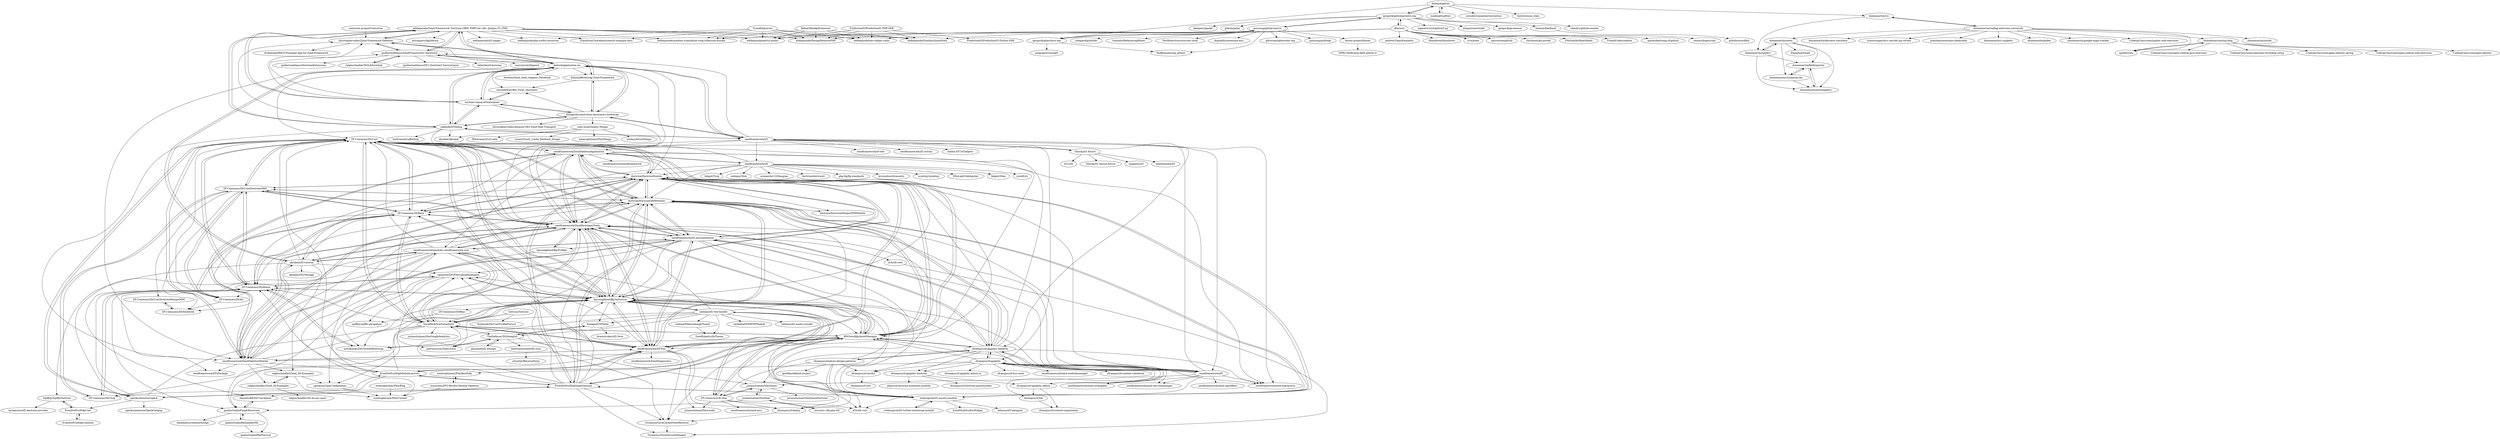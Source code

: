 digraph G {
"littleark/githut" -> "igrigorik/githubarchive.org"
"littleark/githut" -> "madnight/githut"
"littleark/githut" -> "outsideris/popularconvention" ["e"=1]
"littleark/githut" -> "igrigorik/gharchive.org"
"littleark/githut" -> "hstove/issue_stats"
"littleark/githut" -> "donnemartin/viz"
"madnight/githut" -> "littleark/githut"
"gousiosg/github-mirror" -> "ghtorrent/ghtorrent.org"
"gousiosg/github-mirror" -> "gousiosg/pullreqs"
"gousiosg/github-mirror" -> "fhoffa/analyzing_github"
"gousiosg/github-mirror" -> "igrigorik/gharchive.org"
"gousiosg/github-mirror" -> "fasten-project/fasten"
"gousiosg/github-mirror" -> "ishepard/pydriller" ["e"=1]
"gousiosg/github-mirror" -> "tsantalis/RefactoringMiner" ["e"=1]
"gousiosg/github-mirror" -> "igrigorik/githubarchive.org"
"gousiosg/github-mirror" -> "TestRoots/travistorrent-tools" ["e"=1]
"gousiosg/github-mirror" -> "dspinellis/awesome-msr" ["e"=1]
"TLmaK0/gravizo" -> "eddiejaoude/perf-ci-public"
"TLmaK0/gravizo" -> "eddiejaoude/DesignPatternsPHP"
"TLmaK0/gravizo" -> "eddiejaoude/dev-helper-cmds"
"TLmaK0/gravizo" -> "eddiejaoude/SymfonyQuickStart"
"TLmaK0/gravizo" -> "eddiejaoude/symfony-translation-twig-collection-bundle"
"TLmaK0/gravizo" -> "TransformCore/elasticsearch-example-docs"
"TLmaK0/gravizo" -> "eddiejaoude/php-useful-resources" ["e"=1]
"donnemartin/coding-interview-university" -> "donnemartin/stocks"
"donnemartin/coding-interview-university" -> "zgulde/cods"
"donnemartin/coding-interview-university" -> "donnemartin/notes"
"donnemartin/coding-interview-university" -> "donnemartin/elevator-simulator"
"donnemartin/coding-interview-university" -> "ryanorsinger/mvc-servlet-jsp-review"
"donnemartin/coding-interview-university" -> "jwasham/awesome-cheatsheet" ["e"=1]
"donnemartin/coding-interview-university" -> "donnemartin/r-snippets"
"donnemartin/coding-interview-university" -> "donnemartin/poker"
"donnemartin/coding-interview-university" -> "donnemartin/viz"
"donnemartin/coding-interview-university" -> "donnemartin/google-maps-tracker"
"donnemartin/coding-interview-university" -> "CodeupClassroom/jupiter-web-exercises"
"donnemartin/coding-interview-university" -> "fmendozaro/spring-blog"
"zendframework/zf2" -> "zendframework/ZendSkeletonApplication"
"zendframework/zf2" -> "doctrine/doctrine2" ["e"=1]
"zendframework/zf2" -> "ZF-Commons/ZfcUser"
"zendframework/zf2" -> "php-fig/fig-standards" ["e"=1]
"zendframework/zf2" -> "kriswallsmith/assetic" ["e"=1]
"zendframework/zf2" -> "doctrine/DoctrineORMModule"
"zendframework/zf2" -> "zendframework/ZendDeveloperTools"
"zendframework/zf2" -> "symfony/symfony" ["e"=1]
"zendframework/zf2" -> "EllisLab/CodeIgniter" ["e"=1]
"zendframework/zf2" -> "fabpot/Silex" ["e"=1]
"zendframework/zf2" -> "yiisoft/yii" ["e"=1]
"zendframework/zf2" -> "fabpot/Twig" ["e"=1]
"zendframework/zf2" -> "codeguy/Slim" ["e"=1]
"zendframework/zf2" -> "avalanche123/Imagine" ["e"=1]
"zendframework/zf2" -> "doctrine/DoctrineModule"
"igrigorik/githubarchive.org" -> "gousiosg/github-mirror"
"igrigorik/githubarchive.org" -> "dfm/osrc"
"igrigorik/githubarchive.org" -> "littleark/githut"
"igrigorik/githubarchive.org" -> "sigmavirus24/github3.py" ["e"=1]
"igrigorik/githubarchive.org" -> "pengwynn/octokit" ["e"=1]
"igrigorik/githubarchive.org" -> "igrigorik/ga-beacon" ["e"=1]
"igrigorik/githubarchive.org" -> "holman/feedback"
"igrigorik/githubarchive.org" -> "vdaubry/github-awards" ["e"=1]
"igrigorik/githubarchive.org" -> "bkeepers/gaskit" ["e"=1]
"igrigorik/githubarchive.org" -> "github/janky" ["e"=1]
"speckcommerce/speck" -> "EvanDotPro/EdpSuperluminal"
"speckcommerce/speck" -> "speckcommerce/SpeckCatalog"
"speckcommerce/speck" -> "ZF-Commons/ZfcUser"
"speckcommerce/speck" -> "ZF-Commons/ZfcAdmin"
"speckcommerce/speck" -> "bjyoungblood/BjyAuthorize"
"speckcommerce/speck" -> "EvanDotPro/EdpUser"
"speckcommerce/speck" -> "EvanDotPro/EdpModuleLayouts"
"holman/feedback" -> "github/swordfish" ["e"=1]
"GotCms/GotCms" -> "SocalNick/ScnSocialAuth"
"GotCms/GotCms" -> "patrioticcow/Zend-Form"
"GotCms/GotCms" -> "Eye4web/ZfcUserProfilePicture"
"RWOverdijk/AssetManager" -> "widmogrod/zf2-assetic-module"
"RWOverdijk/AssetManager" -> "bjyoungblood/BjyAuthorize"
"RWOverdijk/AssetManager" -> "zendframework/ZendDeveloperTools"
"RWOverdijk/AssetManager" -> "zfcampus/zf-apigility-skeleton"
"RWOverdijk/AssetManager" -> "zf-fr/zfr-cors"
"RWOverdijk/AssetManager" -> "ZF-Commons/ZfcUser"
"RWOverdijk/AssetManager" -> "Ocramius/OcraCachedViewResolver"
"RWOverdijk/AssetManager" -> "doctrine/DoctrineORMModule"
"RWOverdijk/AssetManager" -> "mwillbanks/ZfcTwitterBootstrap"
"RWOverdijk/AssetManager" -> "SocalNick/ScnSocialAuth"
"RWOverdijk/AssetManager" -> "cgmartin/ZF2FileUploadExamples"
"RWOverdijk/AssetManager" -> "zendframework/ZFTool"
"RWOverdijk/AssetManager" -> "EvanDotPro/EdpModuleLayouts"
"RWOverdijk/AssetManager" -> "EvanDotPro/EdpSuperluminal"
"RWOverdijk/AssetManager" -> "doctrine/DoctrineModule"
"zfcampus/zendcon-design-patterns" -> "zfcampus/zf-apigility-skeleton"
"zfcampus/zendcon-design-patterns" -> "zf-fr/zfr-cors"
"zfcampus/zendcon-design-patterns" -> "zfcampus/zf-deploy"
"zfcampus/zendcon-design-patterns" -> "bjyoungblood/BjyAuthorize"
"zfcampus/zendcon-design-patterns" -> "ZF-Commons/zfc-rbac"
"zfcampus/zendcon-design-patterns" -> "greeflas/default-project" ["e"=1]
"zfcampus/zendcon-design-patterns" -> "zfcampus/zf-oauth2"
"centurion-project/Centurion" -> "christophervalles/Zend-Framework-Skeleton"
"igrigorik/gharchive.org" -> "gousiosg/github-mirror"
"igrigorik/gharchive.org" -> "fhoffa/analyzing_github"
"igrigorik/gharchive.org" -> "pingcap/ossinsight" ["e"=1]
"zendframework/ZendSkeletonApplication" -> "zendframework/zf2"
"zendframework/ZendSkeletonApplication" -> "zendframework/ZendSkeletonModule"
"zendframework/ZendSkeletonApplication" -> "zendframework/ZendDeveloperTools"
"zendframework/ZendSkeletonApplication" -> "ZF-Commons/ZfcUser"
"zendframework/ZendSkeletonApplication" -> "doctrine/DoctrineORMModule"
"zendframework/ZendSkeletonApplication" -> "doctrine/DoctrineModule"
"zendframework/ZendSkeletonApplication" -> "zendframework/ZFTool"
"zendframework/ZendSkeletonApplication" -> "bjyoungblood/BjyAuthorize"
"zendframework/ZendSkeletonApplication" -> "zendframework/modules.zendframework.com"
"zendframework/ZendSkeletonApplication" -> "akrabat/zf2-tutorial"
"zendframework/ZendSkeletonApplication" -> "zendframework/zf2-documentation"
"zendframework/ZendSkeletonApplication" -> "ZF-Commons/ZfcBase"
"zendframework/ZendSkeletonApplication" -> "zendframework/zend-expressive" ["e"=1]
"zendframework/ZendSkeletonApplication" -> "RWOverdijk/AssetManager"
"zendframework/ZendSkeletonApplication" -> "zendframework/zendframework" ["e"=1]
"bjyoungblood/BjyAuthorize" -> "ZF-Commons/ZfcUser"
"bjyoungblood/BjyAuthorize" -> "ZF-Commons/ZfcAdmin"
"bjyoungblood/BjyAuthorize" -> "zendframework/ZendDeveloperTools"
"bjyoungblood/BjyAuthorize" -> "ZF-Commons/ZfcBase"
"bjyoungblood/BjyAuthorize" -> "SocalNick/ScnSocialAuth"
"bjyoungblood/BjyAuthorize" -> "doctrine/DoctrineORMModule"
"bjyoungblood/BjyAuthorize" -> "RWOverdijk/AssetManager"
"bjyoungblood/BjyAuthorize" -> "ZF-Commons/ZfcUserDoctrineORM"
"bjyoungblood/BjyAuthorize" -> "cgmartin/ZF2FileUploadExamples"
"bjyoungblood/BjyAuthorize" -> "doctrine/DoctrineModule"
"bjyoungblood/BjyAuthorize" -> "neilime/zf2-twb-bundle"
"bjyoungblood/BjyAuthorize" -> "zendframework/ZFTool"
"bjyoungblood/BjyAuthorize" -> "ZF-Commons/ZfcRbac"
"bjyoungblood/BjyAuthorize" -> "dudapiotr/ZfTable"
"bjyoungblood/BjyAuthorize" -> "ZF-Commons/zfc-rbac"
"goalio/GoalioRememberMe" -> "goalio/GoalioForgotPassword"
"goalio/GoalioRememberMe" -> "goalio/GoalioMailService"
"zendframework/ZFTool" -> "zendframework/ZendDeveloperTools"
"zendframework/ZFTool" -> "zendframework/zf2-documentation"
"zendframework/ZFTool" -> "bjyoungblood/BjyAuthorize"
"zendframework/ZFTool" -> "doctrine/DoctrineModule"
"zendframework/ZFTool" -> "RWOverdijk/AssetManager"
"zendframework/ZFTool" -> "doctrine/DoctrineORMModule"
"zendframework/ZFTool" -> "ZF-Commons/ZfcTwig"
"zendframework/ZFTool" -> "zendframework/ZendDiagnostics" ["e"=1]
"zendframework/ZFTool" -> "juriansluiman/SlmLocale"
"zendframework/ZFTool" -> "ZF-Commons/ZfcUser"
"zendframework/ZFTool" -> "EvanDotPro/EdpModuleLayouts"
"zendframework/ZFTool" -> "zendframework/ZendSkeletonModule"
"zendframework/ZFTool" -> "Ocramius/OcraCachedViewResolver"
"zendframework/ZFTool" -> "SocalNick/ScnSocialAuth"
"zendframework/ZFTool" -> "zfcampus/zf-deploy"
"zendframework/ZendSkeletonModule" -> "zendframework/ZendDeveloperTools"
"zendframework/ZendSkeletonModule" -> "zendframework/ZendSkeletonApplication"
"zendframework/ZendSkeletonModule" -> "akrabat/zf2-tutorial"
"zendframework/ZendSkeletonModule" -> "zendframework/ZF2Package"
"zendframework/ZendSkeletonModule" -> "doctrine/DoctrineModule"
"zendframework/ZendSkeletonModule" -> "zendframework/modules.zendframework.com"
"zendframework/ZendSkeletonModule" -> "ZF-Commons/ZfcUser"
"zendframework/ZendSkeletonModule" -> "bjyoungblood/BjyAuthorize"
"zendframework/ZendSkeletonModule" -> "ralphschindler/Zend_DI-Examples"
"zendframework/ZendSkeletonModule" -> "zendframework/ZFTool"
"zendframework/ZendSkeletonModule" -> "EvanDotPro/EdpModuleLayouts"
"zendframework/ZendSkeletonModule" -> "zendframework/zf2-documentation"
"zendframework/ZendSkeletonModule" -> "ralphschindler/Zend_Db-Examples"
"zendframework/ZendSkeletonModule" -> "RWOverdijk/AssetManager"
"zendframework/ZendSkeletonModule" -> "doctrine/DoctrineORMModule"
"zendframework/zf3" -> "zfcampus/zf-apigility"
"zendframework/zf3" -> "zendframework/zend-stratigility" ["e"=1]
"zendframework/zf3" -> "zendframework/zend-servicemanager" ["e"=1]
"zendframework/zf3" -> "RWOverdijk/AssetManager"
"zendframework/zf3" -> "juriansluiman/SlmQueue"
"zendframework/zf3" -> "zendframework/zend-expressive" ["e"=1]
"zendframework/zf3" -> "doctrine/DoctrineModule"
"zendframework/zf3" -> "zendframework/zf2-documentation"
"zendframework/zf3" -> "bjyoungblood/BjyAuthorize"
"zendframework/zf3" -> "zfcampus/zf-apigility-skeleton"
"zendframework/zf3" -> "zf-fr/zfr-cors"
"zendframework/zf3" -> "ZF-Commons/ZfcUser"
"zendframework/zf3" -> "zendframework/ZendDeveloperTools"
"zendframework/zf3" -> "zendframework/zend-inputfilter" ["e"=1]
"zendframework/zf3" -> "doctrine/DoctrineORMModule"
"ralphschindler/Zend_DI-Examples" -> "ralphschindler/Zend_Db-Examples"
"ralphschindler/Zend_DI-Examples" -> "ralphschindler/zf2-di-use-cases"
"goalio/GoalioForgotPassword" -> "goalio/GoalioRememberMe"
"goalio/GoalioForgotPassword" -> "Danielss89/ZfcUserAdmin"
"goalio/GoalioForgotPassword" -> "darkmatus/roleuserbridge"
"goalio/GoalioForgotPassword" -> "goalio/GoalioMailService"
"doctrine/DoctrineORMModule" -> "doctrine/DoctrineModule"
"doctrine/DoctrineORMModule" -> "zendframework/ZendDeveloperTools"
"doctrine/DoctrineORMModule" -> "ZF-Commons/ZfcUser"
"doctrine/DoctrineORMModule" -> "bjyoungblood/BjyAuthorize"
"doctrine/DoctrineORMModule" -> "ZF-Commons/ZfcUserDoctrineORM"
"doctrine/DoctrineORMModule" -> "RWOverdijk/AssetManager"
"doctrine/DoctrineORMModule" -> "zendframework/ZendSkeletonApplication"
"doctrine/DoctrineORMModule" -> "ZF-Commons/ZfcBase"
"doctrine/DoctrineORMModule" -> "zendframework/zf2-documentation"
"doctrine/DoctrineORMModule" -> "zendframework/ZFTool"
"doctrine/DoctrineORMModule" -> "zfcampus/zf-apigility-skeleton"
"doctrine/DoctrineORMModule" -> "widmogrod/zf2-assetic-module"
"doctrine/DoctrineORMModule" -> "ZF-Commons/ZfcAdmin"
"doctrine/DoctrineORMModule" -> "doctrine/DoctrineMongoODMModule"
"doctrine/DoctrineORMModule" -> "EvanDotPro/EdpSuperluminal"
"feibeck/application.ini" -> "michael-romer/zf-boilerplate"
"feibeck/application.ini" -> "guilhermeblanco/ZendFramework1-Doctrine2"
"feibeck/application.ini" -> "jokkedk/ZFDebug"
"feibeck/application.ini" -> "Emagister/zend-form-decorators-bootstrap"
"feibeck/application.ini" -> "zendframework/zf1"
"feibeck/application.ini" -> "akrabat/zf2-tutorial"
"feibeck/application.ini" -> "easybib/EasyBib_Form_Decorator"
"feibeck/application.ini" -> "zendframework/ZendSkeletonModule"
"feibeck/application.ini" -> "eddiejaoude/Zend-Framework--Doctrine-ORM--PHPUnit--Ant--Jenkins-CI--TDD-"
"feibeck/application.ini" -> "christophervalles/Zend-Framework-Skeleton"
"feibeck/application.ini" -> "zendframework/ZendDeveloperTools"
"feibeck/application.ini" -> "fordnox/Zend_Auth_Adapter_Facebook"
"feibeck/application.ini" -> "doctrine/DoctrineModule"
"feibeck/application.ini" -> "komola/Bootstrap-Zend-Framework"
"feibeck/application.ini" -> "ZF-Commons/ZfcUser"
"jokkedk/ZFDebug" -> "feibeck/application.ini"
"jokkedk/ZFDebug" -> "akrabat/Akrabat"
"jokkedk/ZFDebug" -> "michael-romer/zf-boilerplate"
"jokkedk/ZFDebug" -> "zendframework/ZendDeveloperTools"
"jokkedk/ZFDebug" -> "zendframework/ZendSkeletonModule"
"jokkedk/ZFDebug" -> "eddiejaoude/Zend-Framework--Doctrine-ORM--PHPUnit--Ant--Jenkins-CI--TDD-"
"jokkedk/ZFDebug" -> "Emagister/zend-form-decorators-bootstrap"
"jokkedk/ZFDebug" -> "christophervalles/Zend-Framework-Skeleton"
"jokkedk/ZFDebug" -> "zendframework/zf1"
"jokkedk/ZFDebug" -> "lex0r/zendscaffolding"
"dfm/osrc" -> "igrigorik/githubarchive.org"
"dfm/osrc" -> "eddiejaoude/DesignPatternsPHP"
"dfm/osrc" -> "eddiejaoude/dev-helper-cmds"
"dfm/osrc" -> "eddiejaoude/SymfonyQuickStart"
"dfm/osrc" -> "ajacksified/song-of-github"
"dfm/osrc" -> "remixz/dogescript" ["e"=1]
"dfm/osrc" -> "eddiejaoude/perf-ci-public"
"dfm/osrc" -> "eddiejaoude/symfony-translation-twig-collection-bundle"
"dfm/osrc" -> "andrew/24pullrequests" ["e"=1]
"dfm/osrc" -> "Homebrew/linuxbrew" ["e"=1]
"dfm/osrc" -> "crcn/nexe" ["e"=1]
"dfm/osrc" -> "rgrove/rawgithub"
"dfm/osrc" -> "chrishunt/git-pissed" ["e"=1]
"dfm/osrc" -> "FiloSottile/Heartbleed" ["e"=1]
"dfm/osrc" -> "FriendCode/codebox" ["e"=1]
"Emagister/zend-form-decorators-bootstrap" -> "komola/Bootstrap-Zend-Framework"
"Emagister/zend-form-decorators-bootstrap" -> "easybib/EasyBib_Form_Decorator"
"Emagister/zend-form-decorators-bootstrap" -> "feibeck/application.ini"
"Emagister/zend-form-decorators-bootstrap" -> "michael-romer/zf-boilerplate"
"Emagister/zend-form-decorators-bootstrap" -> "jokkedk/ZFDebug"
"Emagister/zend-form-decorators-bootstrap" -> "zendframework/zf1"
"Emagister/zend-form-decorators-bootstrap" -> "coen-hyde/Shanty-Mongo"
"Emagister/zend-form-decorators-bootstrap" -> "christophervalles/Amazon-SES-Zend-Mail-Transport"
"juriansluiman/SlmQueue" -> "juriansluiman/SlmQueueDoctrine"
"juriansluiman/SlmQueue" -> "juriansluiman/SlmMail"
"juriansluiman/SlmQueue" -> "ZF-Commons/zfc-rbac"
"widmogrod/zf2-assetic-module" -> "RWOverdijk/AssetManager"
"widmogrod/zf2-assetic-module" -> "widmogrod/zf2-twitter-bootstrap-module"
"widmogrod/zf2-assetic-module" -> "SocalNick/ScnEsiWidget"
"widmogrod/zf2-assetic-module" -> "odiaseo/zf2-datagrid"
"widmogrod/zf2-assetic-module" -> "doctrine/DoctrineORMModule"
"widmogrod/zf2-assetic-module" -> "zendframework/ZendDeveloperTools"
"widmogrod/zf2-assetic-module" -> "bjyoungblood/BjyAuthorize"
"widmogrod/zf2-assetic-module" -> "EvanDotPro/EdpSuperluminal"
"widmogrod/zf2-assetic-module" -> "doctrine/DoctrineModule"
"widmogrod/zf2-twitter-bootstrap-module" -> "widmogrod/zf2-assetic-module"
"zendframework/modules.zendframework.com" -> "zendframework/ZendDeveloperTools"
"zendframework/modules.zendframework.com" -> "SocalNick/ScnSocialAuth"
"zendframework/modules.zendframework.com" -> "zendframework/zf2-documentation"
"zendframework/modules.zendframework.com" -> "zendframework/ZendSkeletonModule"
"zendframework/modules.zendframework.com" -> "zendframework/ZF2Package"
"zendframework/modules.zendframework.com" -> "ZF-Commons/ZfcUser"
"zendframework/modules.zendframework.com" -> "RWOverdijk/AssetManager"
"zendframework/modules.zendframework.com" -> "bjyoungblood/BjyAuthorize"
"zendframework/modules.zendframework.com" -> "doctrine/DoctrineORMModule"
"zendframework/modules.zendframework.com" -> "Danielss89/ZfcUserAdmin"
"zendframework/modules.zendframework.com" -> "speckcommerce/speck"
"zendframework/modules.zendframework.com" -> "mwillbanks/ZfcTwitterBootstrap"
"zendframework/modules.zendframework.com" -> "zendframework/ZFTool"
"zendframework/modules.zendframework.com" -> "patrioticcow/Zend-Form"
"zendframework/modules.zendframework.com" -> "akrabat/zf2-tutorial"
"ZF-Commons/ZfcAcl" -> "ZF-Commons/ZfcBase"
"ZF-Commons/ZfcAcl" -> "ZF-Commons/ZfcUserDoctrineORM"
"ZF-Commons/ZfcAcl" -> "ZF-Commons/ZfcFacebook"
"webino/WebinoImageThumb" -> "ZendExperts/ZeTheme"
"Shardj/zf1-future" -> "zf1s/zf1"
"Shardj/zf1-future" -> "zendframework/zf1"
"Shardj/zf1-future" -> "Shardj/zf1-extras-future"
"Shardj/zf1-future" -> "magento/zf1" ["e"=1]
"Shardj/zf1-future" -> "diablomedia/zf1"
"donnemartin/viz" -> "donnemartin/spiders"
"donnemartin/viz" -> "donnemartin/coding-interview-university"
"komola/Bootstrap-Zend-Framework" -> "Emagister/zend-form-decorators-bootstrap"
"komola/Bootstrap-Zend-Framework" -> "easybib/EasyBib_Form_Decorator"
"komola/Bootstrap-Zend-Framework" -> "christophervalles/Zend-Framework-Skeleton"
"zendframework/zf2-documentation" -> "zendframework/ZendDeveloperTools"
"zendframework/zf2-documentation" -> "zendframework/ZFTool"
"zendframework/zf2-documentation" -> "bjyoungblood/BjyAuthorize"
"zendframework/zf2-documentation" -> "doctrine/DoctrineORMModule"
"zendframework/zf2-documentation" -> "zendframework/modules.zendframework.com"
"zendframework/zf2-documentation" -> "doctrine/DoctrineModule"
"zendframework/zf2-documentation" -> "bjyoungblood/BjyProfiler"
"zendframework/zf2-documentation" -> "ZF-Commons/ZfcUser"
"zendframework/zf2-documentation" -> "zfcampus/zf-deploy"
"zendframework/zf2-documentation" -> "RWOverdijk/AssetManager"
"zendframework/zf2-documentation" -> "zendframework/ZendSkeletonModule"
"zendframework/zf2-documentation" -> "cgmartin/ZF2FileUploadExamples"
"zendframework/zf2-documentation" -> "SocalNick/ScnSocialAuth"
"zendframework/zf2-documentation" -> "zf-fr/zfr-rest"
"zendframework/zf2-documentation" -> "zfcampus/zf-apigility-skeleton"
"zfcampus/zf-apigility" -> "zfcampus/zf-apigility-skeleton"
"zfcampus/zf-apigility" -> "zfcampus/zf-apigility-admin"
"zfcampus/zf-apigility" -> "RWOverdijk/AssetManager"
"zfcampus/zf-apigility" -> "zfcampus/zf-apigility-doctrine"
"zfcampus/zf-apigility" -> "zendframework/zf3"
"zfcampus/zf-apigility" -> "weierophinney/PhlyRestfully"
"zfcampus/zf-apigility" -> "zendframework/zend-stratigility" ["e"=1]
"zfcampus/zf-apigility" -> "zfcampus/zf-oauth2"
"zfcampus/zf-apigility" -> "zfcampus/zf-hal"
"zfcampus/zf-apigility" -> "zfcampus/zf-apigility-admin-ui"
"zfcampus/zf-apigility" -> "zfcampus/zf-mvc-auth"
"zfcampus/zf-apigility" -> "zendframework/zend-servicemanager" ["e"=1]
"zfcampus/zf-apigility" -> "zendframework/zend-expressive" ["e"=1]
"zfcampus/zf-apigility" -> "zendframework/zend-modulemanager" ["e"=1]
"zfcampus/zf-apigility" -> "zfcampus/zf-content-validation"
"scaraveos/ZF2-Restful-Module-Skeleton" -> "weierophinney/PhlyRestfully"
"scaraveos/ZF2-Restful-Module-Skeleton" -> "weierophinney/PhlyContact"
"EvanDotPro/EdpModuleLayouts" -> "Danielss89/ZfcUserAdmin"
"EvanDotPro/EdpModuleLayouts" -> "RWOverdijk/AssetManager"
"EvanDotPro/EdpModuleLayouts" -> "bjyoungblood/BjyAuthorize"
"EvanDotPro/EdpModuleLayouts" -> "ZF-Commons/ZfcAdmin"
"EvanDotPro/EdpModuleLayouts" -> "zendframework/ZendDeveloperTools"
"EvanDotPro/EdpModuleLayouts" -> "zendframework/ZFTool"
"EvanDotPro/EdpModuleLayouts" -> "EvanDotPro/EdpSuperluminal"
"SocalNick/ScnSocialAuth" -> "bjyoungblood/BjyAuthorize"
"SocalNick/ScnSocialAuth" -> "ZF-Commons/ZfcUser"
"SocalNick/ScnSocialAuth" -> "goalio/GoalioForgotPassword"
"SocalNick/ScnSocialAuth" -> "ZF-Commons/ZfcAdmin"
"SocalNick/ScnSocialAuth" -> "zendframework/modules.zendframework.com"
"SocalNick/ScnSocialAuth" -> "ZF-Commons/ZfcBase"
"SocalNick/ScnSocialAuth" -> "zendframework/ZendDeveloperTools"
"SocalNick/ScnSocialAuth" -> "juriansluiman/SlmGoogleAnalytics"
"SocalNick/ScnSocialAuth" -> "cgmartin/ZF2FileUploadExamples"
"SocalNick/ScnSocialAuth" -> "ThaDafinser/ZfcDatagrid"
"SocalNick/ScnSocialAuth" -> "RWOverdijk/AssetManager"
"SocalNick/ScnSocialAuth" -> "mwillbanks/ZfcTwitterBootstrap"
"SocalNick/ScnSocialAuth" -> "zendframework/ZFTool"
"SocalNick/ScnSocialAuth" -> "cgmartin/CgmConfigAdmin"
"SocalNick/ScnSocialAuth" -> "juriansluiman/SlmQueue"
"ThaDafinser/ZfcDatagrid" -> "dudapiotr/ZfTable"
"ThaDafinser/ZfcDatagrid" -> "patrioticcow/Zend-Form"
"ThaDafinser/ZfcDatagrid" -> "ghislainf/zf2-whoops"
"ThaDafinser/ZfcDatagrid" -> "Ocramius/OcraCachedViewResolver"
"ThaDafinser/ZfcDatagrid" -> "heartsentwined/zf2-cron"
"ZF-Commons/ZfcUser" -> "bjyoungblood/BjyAuthorize"
"ZF-Commons/ZfcUser" -> "ZF-Commons/ZfcBase"
"ZF-Commons/ZfcUser" -> "ZF-Commons/ZfcUserDoctrineORM"
"ZF-Commons/ZfcUser" -> "doctrine/DoctrineModule"
"ZF-Commons/ZfcUser" -> "zendframework/ZendDeveloperTools"
"ZF-Commons/ZfcUser" -> "doctrine/DoctrineORMModule"
"ZF-Commons/ZfcUser" -> "SocalNick/ScnSocialAuth"
"ZF-Commons/ZfcUser" -> "ZF-Commons/ZfcAdmin"
"ZF-Commons/ZfcUser" -> "ZF-Commons/ZfcAcl"
"ZF-Commons/ZfcUser" -> "zendframework/ZendSkeletonApplication"
"ZF-Commons/ZfcUser" -> "RWOverdijk/AssetManager"
"ZF-Commons/ZfcUser" -> "zendframework/ZFTool"
"ZF-Commons/ZfcUser" -> "speckcommerce/speck"
"ZF-Commons/ZfcUser" -> "zendframework/zf2-documentation"
"ZF-Commons/ZfcUser" -> "zendframework/ZendSkeletonModule"
"easybib/EasyBib_Form_Decorator" -> "michael-romer/zf-boilerplate"
"ghislainf/zf2-whoops" -> "ThaDafinser/ZfcDatagrid"
"heartsentwined/zf2-cron" -> "silvester/ReverseForm"
"juriansluiman/SlmMail" -> "aws/aws-sdk-php-zf2"
"juriansluiman/SlmMail" -> "juriansluiman/SlmQueue"
"juriansluiman/SlmMail" -> "goalio/GoalioForgotPassword"
"neilime/zf2-twb-bundle" -> "bjyoungblood/BjyAuthorize"
"neilime/zf2-twb-bundle" -> "mwillbanks/ZfcTwitterBootstrap"
"neilime/zf2-twb-bundle" -> "ZF-Commons/zfc-rbac"
"neilime/zf2-twb-bundle" -> "dudapiotr/ZfTable"
"neilime/zf2-twb-bundle" -> "raykolbe/DOMPDFModule"
"neilime/zf2-twb-bundle" -> "webino/WebinoImageThumb"
"neilime/zf2-twb-bundle" -> "RWOverdijk/AssetManager"
"neilime/zf2-twb-bundle" -> "doctrine/DoctrineORMModule"
"neilime/zf2-twb-bundle" -> "SocalNick/ScnSocialAuth"
"neilime/zf2-twb-bundle" -> "zendframework/ZendDeveloperTools"
"neilime/zf2-twb-bundle" -> "ThaDafinser/ZfcDatagrid"
"neilime/zf2-twb-bundle" -> "ZendExperts/ZeTheme"
"neilime/zf2-twb-bundle" -> "widmogrod/zf2-assetic-module"
"neilime/zf2-twb-bundle" -> "neilime/zf2-assets-bundle"
"patrioticcow/Zend-Form" -> "ThaDafinser/ZfcDatagrid"
"zfcampus/zf-deploy" -> "Ocramius/OcraCachedViewResolver"
"akrabat/zf2-tutorial" -> "zendframework/ZendSkeletonModule"
"akrabat/zf2-tutorial" -> "zendframework/ZendDeveloperTools"
"akrabat/zf2-tutorial" -> "ZF-Commons/ZfcBase"
"akrabat/zf2-tutorial" -> "akrabat/ZF2TestApp"
"akrabat/zf2-tutorial" -> "ralphschindler/Zend_Db-Examples"
"akrabat/zf2-tutorial" -> "ZF-Commons/ZfcUser"
"akrabat/zf2-tutorial" -> "cgmartin/ZF2FileUploadExamples"
"akrabat/zf2-tutorial" -> "SpiffyJr/SpiffyDoctrine"
"akrabat/zf2-tutorial" -> "feibeck/application.ini"
"akrabat/zf2-tutorial" -> "zendframework/modules.zendframework.com"
"ZF-Commons/ZfcBase" -> "ZF-Commons/ZfcUserDoctrineORM"
"ZF-Commons/ZfcBase" -> "ZF-Commons/ZfcUser"
"ZF-Commons/ZfcBase" -> "ZF-Commons/ZfcAcl"
"ZF-Commons/ZfcBase" -> "ZF-Commons/ZfcAdmin"
"ZF-Commons/ZfcBase" -> "bjyoungblood/BjyAuthorize"
"ZF-Commons/ZfcBase" -> "ZF-Commons/ZfcFacebook"
"ZF-Commons/ZfcBase" -> "zendframework/ZendDeveloperTools"
"ZF-Commons/ZfcBase" -> "SocalNick/ScnSocialAuth"
"ZF-Commons/ZfcBase" -> "doctrine/DoctrineModule"
"ZF-Commons/ZfcBase" -> "doctrine/DoctrineORMModule"
"EvanDotPro/EdpSuperluminal" -> "zendframework/ZendDeveloperTools"
"EvanDotPro/EdpSuperluminal" -> "bjyoungblood/BjyAuthorize"
"EvanDotPro/EdpSuperluminal" -> "speckcommerce/speck"
"EvanDotPro/EdpSuperluminal" -> "RWOverdijk/AssetManager"
"EvanDotPro/EdpSuperluminal" -> "Ocramius/OcraCachedViewResolver"
"EvanDotPro/EdpSuperluminal" -> "EvanDotPro/EdpModuleLayouts"
"EvanDotPro/EdpSuperluminal" -> "doctrine/DoctrineORMModule"
"EvanDotPro/EdpSuperluminal" -> "widmogrod/zf2-assetic-module"
"EvanDotPro/EdpSuperluminal" -> "ZF-Commons/ZfcUser"
"EvanDotPro/EdpSuperluminal" -> "doctrine/DoctrineModule"
"EvanDotPro/EdpSuperluminal" -> "Ocramius/OcraServiceManager"
"EvanDotPro/EdpSuperluminal" -> "ZF-Commons/ZfcTwig"
"EvanDotPro/EdpSuperluminal" -> "SocalNick/ScnSocialAuth"
"EvanDotPro/EdpSuperluminal" -> "cgmartin/ZF2FileUploadExamples"
"EvanDotPro/EdpSuperluminal" -> "zendframework/ZFTool"
"michael-romer/zf-boilerplate" -> "feibeck/application.ini"
"michael-romer/zf-boilerplate" -> "easybib/EasyBib_Form_Decorator"
"michael-romer/zf-boilerplate" -> "eddiejaoude/Zend-Framework--Doctrine-ORM--PHPUnit--Ant--Jenkins-CI--TDD-"
"michael-romer/zf-boilerplate" -> "christophervalles/Zend-Framework-Skeleton"
"michael-romer/zf-boilerplate" -> "jokkedk/ZFDebug"
"michael-romer/zf-boilerplate" -> "guilhermeblanco/ZendFramework1-Doctrine2"
"michael-romer/zf-boilerplate" -> "Emagister/zend-form-decorators-bootstrap"
"michael-romer/zf-boilerplate" -> "zendframework/ZendDeveloperTools"
"ZF-Commons/ZfcFacebook" -> "ZF-Commons/ZfcUserDoctrineMongoODM"
"donnemartin/spiders" -> "donnemartin/notes"
"donnemartin/spiders" -> "donnemartin/photogallery"
"donnemartin/spiders" -> "donnemartin/fieldreporter"
"zendframework/zf1" -> "feibeck/application.ini"
"zendframework/zf1" -> "jokkedk/ZFDebug"
"zendframework/zf1" -> "Emagister/zend-form-decorators-bootstrap"
"zendframework/zf1" -> "Shardj/zf1-future"
"zendframework/zf1" -> "zendframework/zf3"
"zendframework/zf1" -> "zendframework/zf-web"
"zendframework/zf1" -> "zendframework/zf2"
"zendframework/zf1" -> "zendframework/ZendSkeletonApplication"
"zendframework/zf1" -> "zfcampus/zf-apigility"
"zendframework/zf1" -> "guilhermeblanco/ZendFramework1-Doctrine2"
"zendframework/zf1" -> "zendframework/zend-expressive" ["e"=1]
"zendframework/zf1" -> "zfcampus/zf-apigility-skeleton"
"zendframework/zf1" -> "zendframework/zf1-extras"
"zendframework/zf1" -> "bubba-h57/zf-helpers"
"zendframework/zf1" -> "zendframework/ZendDeveloperTools"
"SpiffyJr/SpiffyDoctrine" -> "EvanDotPro/EdpUser"
"SpiffyJr/SpiffyDoctrine" -> "mstaessen/zf2-doctrine-provider"
"ZF-Commons/ZfcTwig" -> "ZF-Commons/ZfcAdmin"
"ZF-Commons/ZfcTwig" -> "ZF-Commons/ZfcUserDoctrineORM"
"zendframework/ZendDeveloperTools" -> "doctrine/DoctrineORMModule"
"zendframework/ZendDeveloperTools" -> "zendframework/ZendSkeletonModule"
"zendframework/ZendDeveloperTools" -> "doctrine/DoctrineModule"
"zendframework/ZendDeveloperTools" -> "bjyoungblood/BjyAuthorize"
"zendframework/ZendDeveloperTools" -> "ZF-Commons/ZfcUser"
"zendframework/ZendDeveloperTools" -> "zendframework/ZFTool"
"zendframework/ZendDeveloperTools" -> "bjyoungblood/BjyProfiler"
"zendframework/ZendDeveloperTools" -> "zendframework/ZendSkeletonApplication"
"zendframework/ZendDeveloperTools" -> "zendframework/zf2-documentation"
"zendframework/ZendDeveloperTools" -> "RWOverdijk/AssetManager"
"zendframework/ZendDeveloperTools" -> "zendframework/modules.zendframework.com"
"zendframework/ZendDeveloperTools" -> "zfcampus/zf-apigility-skeleton"
"zendframework/ZendDeveloperTools" -> "akrabat/zf2-tutorial"
"zendframework/ZendDeveloperTools" -> "ZF-Commons/ZfcBase"
"zendframework/ZendDeveloperTools" -> "SocalNick/ScnSocialAuth"
"coen-hyde/Shanty-Mongo" -> "stunti/Stunti_Cache_Backend_Mongo"
"coen-hyde/Shanty-Mongo" -> "akrabat/Akrabat"
"coen-hyde/Shanty-Mongo" -> "weierophinney/PhlyMongo"
"coen-hyde/Shanty-Mongo" -> "crodas/ActiveMongo" ["e"=1]
"coen-hyde/Shanty-Mongo" -> "Bittarman/zf-d2-odm"
"PredictionIO/PredictionIO-PHP-SDK" -> "eddiejaoude/perf-ci-public"
"PredictionIO/PredictionIO-PHP-SDK" -> "eddiejaoude/DesignPatternsPHP"
"PredictionIO/PredictionIO-PHP-SDK" -> "eddiejaoude/dev-helper-cmds"
"PredictionIO/PredictionIO-PHP-SDK" -> "eddiejaoude/SymfonyQuickStart"
"PredictionIO/PredictionIO-PHP-SDK" -> "PredictionIO/PredictionIO-Python-SDK"
"zfcampus/zf-apigility-skeleton" -> "zfcampus/zf-apigility"
"zfcampus/zf-apigility-skeleton" -> "zendframework/ZendDeveloperTools"
"zfcampus/zf-apigility-skeleton" -> "RWOverdijk/AssetManager"
"zfcampus/zf-apigility-skeleton" -> "doctrine/DoctrineORMModule"
"zfcampus/zf-apigility-skeleton" -> "bjyoungblood/BjyAuthorize"
"zfcampus/zf-apigility-skeleton" -> "zfcampus/zf-apigility-admin"
"zfcampus/zf-apigility-skeleton" -> "ZF-Commons/ZfcUser"
"zfcampus/zf-apigility-skeleton" -> "zfcampus/zf-oauth2"
"zfcampus/zf-apigility-skeleton" -> "zfcampus/zf-apigility-doctrine"
"zfcampus/zf-apigility-skeleton" -> "zendframework/zf2-documentation"
"zfcampus/zf-apigility-skeleton" -> "doctrine/DoctrineModule"
"zfcampus/zf-apigility-skeleton" -> "zendframework/zf3"
"zfcampus/zf-apigility-skeleton" -> "zfcampus/zendcon-design-patterns"
"zfcampus/zf-apigility-skeleton" -> "zendframework/zend-expressive" ["e"=1]
"zfcampus/zf-apigility-skeleton" -> "juriansluiman/SlmQueue"
"donnemartin/notes" -> "donnemartin/photogallery"
"donnemartin/notes" -> "donnemartin/fieldreporter"
"donnemartin/notes" -> "donnemartin/gh"
"donnemartin/notes" -> "donnemartin/spiders"
"donnemartin/notes" -> "donnemartin/stockanalyzer"
"doctrine/DoctrineModule" -> "doctrine/DoctrineORMModule"
"doctrine/DoctrineModule" -> "ZF-Commons/ZfcUser"
"doctrine/DoctrineModule" -> "zendframework/ZendDeveloperTools"
"doctrine/DoctrineModule" -> "ZF-Commons/ZfcUserDoctrineORM"
"doctrine/DoctrineModule" -> "bjyoungblood/BjyAuthorize"
"doctrine/DoctrineModule" -> "doctrine/DoctrineMongoODMModule"
"doctrine/DoctrineModule" -> "ZF-Commons/ZfcBase"
"doctrine/DoctrineModule" -> "zendframework/ZFTool"
"doctrine/DoctrineModule" -> "zendframework/zf2-documentation"
"doctrine/DoctrineModule" -> "zendframework/ZendSkeletonApplication"
"doctrine/DoctrineModule" -> "RWOverdijk/AssetManager"
"doctrine/DoctrineModule" -> "zendframework/ZendSkeletonModule"
"doctrine/DoctrineModule" -> "ZF-Commons/ZfcAdmin"
"doctrine/DoctrineModule" -> "widmogrod/zf2-assetic-module"
"doctrine/DoctrineModule" -> "EvanDotPro/EdpSuperluminal"
"EvanDotPro/EdpCommon" -> "EvanDotPro/EdpUser"
"EvanDotPro/EdpUser" -> "EvanDotPro/EdpCommon"
"EvanDotPro/EdpUser" -> "SpiffyJr/SpiffyDoctrine"
"Danielss89/ZfcUserAdmin" -> "goalio/GoalioForgotPassword"
"ZF-Commons/ZfcAdmin" -> "bjyoungblood/BjyAuthorize"
"ZF-Commons/ZfcAdmin" -> "ZF-Commons/ZfcUserDoctrineORM"
"ZF-Commons/ZfcAdmin" -> "ZF-Commons/ZfcBase"
"ZF-Commons/ZfcAdmin" -> "ZF-Commons/ZfcTwig"
"ZF-Commons/ZfcAdmin" -> "goalio/GoalioForgotPassword"
"ZF-Commons/ZfcAdmin" -> "mwillbanks/ZfcTwitterBootstrap"
"ZF-Commons/ZfcAdmin" -> "cgmartin/ZF2FileUploadExamples"
"ZF-Commons/ZfcAdmin" -> "ZF-Commons/ZfcUser"
"ZF-Commons/ZfcAdmin" -> "ZF-Commons/ZfcAcl"
"dudapiotr/ZfTable" -> "ThaDafinser/ZfcDatagrid"
"dudapiotr/ZfTable" -> "bramstroker/zf2-form"
"Behat/WebApiExtension" -> "eddiejaoude/perf-ci-public"
"Behat/WebApiExtension" -> "eddiejaoude/symfony-translation-twig-collection-bundle"
"Behat/WebApiExtension" -> "eddiejaoude/dev-helper-cmds"
"Behat/WebApiExtension" -> "eddiejaoude/SymfonyQuickStart"
"Behat/WebApiExtension" -> "eddiejaoude/DesignPatternsPHP"
"ZF-Commons/ZfcUserDoctrineORM" -> "ZF-Commons/ZfcBase"
"ZF-Commons/ZfcUserDoctrineORM" -> "ZF-Commons/ZfcAcl"
"ZF-Commons/ZfcUserDoctrineORM" -> "ZF-Commons/ZfcUser"
"ZF-Commons/ZfcUserDoctrineORM" -> "ZF-Commons/ZfcAdmin"
"ZF-Commons/ZfcUserDoctrineORM" -> "bjyoungblood/BjyAuthorize"
"ZF-Commons/ZfcUserDoctrineORM" -> "ZF-Commons/ZfcFacebook"
"ZF-Commons/ZfcUserDoctrineORM" -> "doctrine/DoctrineModule"
"ZF-Commons/ZfcUserDoctrineORM" -> "ZF-Commons/ZfcUserDoctrineMongoODM"
"ZF-Commons/ZfcUserDoctrineORM" -> "doctrine/DoctrineORMModule"
"ZF-Commons/ZfcUserDoctrineORM" -> "ZF-Commons/ZfcTwig"
"zgulde/cods" -> "fmendozaro/spring-blog"
"mwillbanks/ZfcTwitterBootstrap" -> "ZF-Commons/ZfcAdmin"
"cgmartin/ZF2FileUploadExamples" -> "goalio/GoalioForgotPassword"
"cgmartin/ZF2FileUploadExamples" -> "spiffyjr/spiffy-navigation"
"cgmartin/ZF2FileUploadExamples" -> "cgmartin/CgmConfigAdmin"
"cgmartin/ZF2FileUploadExamples" -> "ZF-Commons/ZfcAdmin"
"cgmartin/ZF2FileUploadExamples" -> "bjyoungblood/BjyAuthorize"
"ralphschindler/NOLASnowball" -> "guilhermeblanco/ZendFramework1-Doctrine2"
"fasten-project/fasten" -> "SERG-Delft/serg-delft.github.io"
"Ocramius/OcraCachedViewResolver" -> "Ocramius/OcraServiceManager"
"ZF-Commons/zfc-rbac" -> "juriansluiman/SlmQueue"
"ZF-Commons/zfc-rbac" -> "zendframework/zend-mvc" ["e"=1]
"ZF-Commons/zfc-rbac" -> "zfcampus/zf-deploy"
"ZF-Commons/zfc-rbac" -> "neilime/zf2-twb-bundle"
"ZF-Commons/zfc-rbac" -> "bjyoungblood/BjyAuthorize"
"ZF-Commons/zfc-rbac" -> "juriansluiman/SlmLocale"
"ZF-Commons/zfc-rbac" -> "zf-fr/zfr-cors"
"bjyoungblood/BjyProfiler" -> "weierophinney/PhlyContact"
"bjyoungblood/BjyProfiler" -> "zendframework/ZendDeveloperTools"
"zf-fr/zfr-rest" -> "Ocramius/OcraServiceManager"
"zfcampus/zf-apigility-doctrine" -> "phpro/zf-doctrine-hydration-module"
"zfcampus/zf-apigility-doctrine" -> "zfcampus/zf-apigility-admin"
"zfcampus/zf-apigility-doctrine" -> "zfcampus/zf-doctrine-querybuilder"
"weierophinney/PhlyRestfully" -> "scaraveos/ZF2-Restful-Module-Skeleton"
"aws/aws-sdk-php-zf2" -> "juriansluiman/SlmMail"
"eddiejaoude/Zend-Framework--Doctrine-ORM--PHPUnit--Ant--Jenkins-CI--TDD-" -> "christophervalles/Zend-Framework-Skeleton"
"eddiejaoude/Zend-Framework--Doctrine-ORM--PHPUnit--Ant--Jenkins-CI--TDD-" -> "guilhermeblanco/ZendFramework1-Doctrine2"
"eddiejaoude/Zend-Framework--Doctrine-ORM--PHPUnit--Ant--Jenkins-CI--TDD-" -> "eddiejaoude/zf2-logger"
"eddiejaoude/Zend-Framework--Doctrine-ORM--PHPUnit--Ant--Jenkins-CI--TDD-" -> "michael-romer/zf-boilerplate"
"eddiejaoude/Zend-Framework--Doctrine-ORM--PHPUnit--Ant--Jenkins-CI--TDD-" -> "eddiejaoude/perf-ci-public"
"eddiejaoude/Zend-Framework--Doctrine-ORM--PHPUnit--Ant--Jenkins-CI--TDD-" -> "eddiejaoude/dev-helper-cmds"
"eddiejaoude/Zend-Framework--Doctrine-ORM--PHPUnit--Ant--Jenkins-CI--TDD-" -> "eddiejaoude/DesignPatternsPHP"
"eddiejaoude/Zend-Framework--Doctrine-ORM--PHPUnit--Ant--Jenkins-CI--TDD-" -> "eddiejaoude/SymfonyQuickStart"
"eddiejaoude/Zend-Framework--Doctrine-ORM--PHPUnit--Ant--Jenkins-CI--TDD-" -> "eddiejaoude/php-useful-resources" ["e"=1]
"eddiejaoude/Zend-Framework--Doctrine-ORM--PHPUnit--Ant--Jenkins-CI--TDD-" -> "feibeck/application.ini"
"eddiejaoude/Zend-Framework--Doctrine-ORM--PHPUnit--Ant--Jenkins-CI--TDD-" -> "jokkedk/ZFDebug"
"eddiejaoude/Zend-Framework--Doctrine-ORM--PHPUnit--Ant--Jenkins-CI--TDD-" -> "eddiejaoude/symfony-translation-twig-collection-bundle"
"eddiejaoude/Zend-Framework--Doctrine-ORM--PHPUnit--Ant--Jenkins-CI--TDD-" -> "TransformCore/elasticsearch-example-docs"
"eddiejaoude/Zend-Framework--Doctrine-ORM--PHPUnit--Ant--Jenkins-CI--TDD-" -> "borisguery/bgylibrary"
"guilhermeblanco/ZendFramework1-Doctrine2" -> "ralphschindler/NOLASnowball"
"guilhermeblanco/ZendFramework1-Doctrine2" -> "guilhermeblanco/ZF1-Doctrine2-ServiceLayer"
"guilhermeblanco/ZendFramework1-Doctrine2" -> "eddiejaoude/Zend-Framework--Doctrine-ORM--PHPUnit--Ant--Jenkins-CI--TDD-"
"guilhermeblanco/ZendFramework1-Doctrine2" -> "beberlei/zf-doctrine"
"guilhermeblanco/ZendFramework1-Doctrine2" -> "christophervalles/Zend-Framework-Skeleton"
"guilhermeblanco/ZendFramework1-Doctrine2" -> "marcinwol/zfopenid"
"guilhermeblanco/ZendFramework1-Doctrine2" -> "feibeck/application.ini"
"guilhermeblanco/ZendFramework1-Doctrine2" -> "guilhermeblanco/DoctrineExtensions"
"ZF-Commons/ZfcRbac" -> "spiffyjr/spiffy-navigation"
"cgmartin/CgmConfigAdmin" -> "weierophinney/PhlyContact"
"donnemartin/fieldreporter" -> "donnemartin/photogallery"
"donnemartin/fieldreporter" -> "donnemartin/stockanalyzer"
"donnemartin/photogallery" -> "donnemartin/fieldreporter"
"donnemartin/stockanalyzer" -> "donnemartin/fieldreporter"
"donnemartin/stockanalyzer" -> "donnemartin/photogallery"
"fmendozaro/spring-blog" -> "zgulde/cods"
"fmendozaro/spring-blog" -> "CodeupClassroom/apex-codeup-java-exercises"
"fmendozaro/spring-blog" -> "CodeupClassroom/capstone-recording-setup"
"fmendozaro/spring-blog" -> "CodeupClassroom/apex-adlister-spring"
"fmendozaro/spring-blog" -> "CodeupClassroom/apex-codeup-web-exercises"
"fmendozaro/spring-blog" -> "CodeupClassroom/apex-adlister"
"weierophinney/PhlyBlog" -> "weierophinney/PhlyContact"
"christophervalles/Zend-Framework-Skeleton" -> "eddiejaoude/Zend-Framework--Doctrine-ORM--PHPUnit--Ant--Jenkins-CI--TDD-"
"christophervalles/Zend-Framework-Skeleton" -> "guilhermeblanco/ZendFramework1-Doctrine2"
"christophervalles/Zend-Framework-Skeleton" -> "dvalentiate/REST-Example-App-for-Zend-Framework"
"christophervalles/Zend-Framework-Skeleton" -> "komola/Bootstrap-Zend-Framework"
"zfcampus/zf-oauth2" -> "zfcampus/zf-rest"
"zfcampus/zf-apigility-admin" -> "zfcampus/zf-hal"
"zfcampus/zf-apigility-admin" -> "zfcampus/zf-content-negotiation"
"ralphschindler/Zend_Db-Examples" -> "ralphschindler/Zend_DI-Examples"
"ralphschindler/Zend_Db-Examples" -> "cgmartin/CgmConfigAdmin"
"ralphschindler/Zend_Db-Examples" -> "weierophinney/PhlyContact"
"zfcampus/zf-hal" -> "zfcampus/zf-content-negotiation"
"ZF-Commons/ZfcUserDoctrineMongoODM" -> "ZF-Commons/ZfcFacebook"
"littleark/githut" ["l"="-30.446,-40.349"]
"igrigorik/githubarchive.org" ["l"="-30.502,-40.398"]
"madnight/githut" ["l"="-30.403,-40.354"]
"outsideris/popularconvention" ["l"="11.784,-7.054"]
"igrigorik/gharchive.org" ["l"="-30.496,-40.334"]
"hstove/issue_stats" ["l"="-30.433,-40.318"]
"donnemartin/viz" ["l"="-30.383,-40.28"]
"gousiosg/github-mirror" ["l"="-30.526,-40.353"]
"ghtorrent/ghtorrent.org" ["l"="-30.568,-40.355"]
"gousiosg/pullreqs" ["l"="-30.553,-40.34"]
"fhoffa/analyzing_github" ["l"="-30.524,-40.32"]
"fasten-project/fasten" ["l"="-30.557,-40.324"]
"ishepard/pydriller" ["l"="-17.829,-33.133"]
"tsantalis/RefactoringMiner" ["l"="-17.853,-33.166"]
"TestRoots/travistorrent-tools" ["l"="-17.913,-33.103"]
"dspinellis/awesome-msr" ["l"="-17.866,-33.114"]
"TLmaK0/gravizo" ["l"="-30.573,-40.535"]
"eddiejaoude/perf-ci-public" ["l"="-30.548,-40.529"]
"eddiejaoude/DesignPatternsPHP" ["l"="-30.553,-40.533"]
"eddiejaoude/dev-helper-cmds" ["l"="-30.557,-40.526"]
"eddiejaoude/SymfonyQuickStart" ["l"="-30.549,-40.522"]
"eddiejaoude/symfony-translation-twig-collection-bundle" ["l"="-30.544,-40.537"]
"TransformCore/elasticsearch-example-docs" ["l"="-30.571,-40.561"]
"eddiejaoude/php-useful-resources" ["l"="54.136,-2.445"]
"donnemartin/coding-interview-university" ["l"="-30.359,-40.239"]
"donnemartin/stocks" ["l"="-30.328,-40.242"]
"zgulde/cods" ["l"="-30.351,-40.212"]
"donnemartin/notes" ["l"="-30.33,-40.263"]
"donnemartin/elevator-simulator" ["l"="-30.324,-40.225"]
"ryanorsinger/mvc-servlet-jsp-review" ["l"="-30.381,-40.234"]
"jwasham/awesome-cheatsheet" ["l"="31.266,-21.274"]
"donnemartin/r-snippets" ["l"="-30.343,-40.227"]
"donnemartin/poker" ["l"="-30.383,-40.245"]
"donnemartin/google-maps-tracker" ["l"="-30.387,-40.222"]
"CodeupClassroom/jupiter-web-exercises" ["l"="-30.37,-40.219"]
"fmendozaro/spring-blog" ["l"="-30.348,-40.199"]
"zendframework/zf2" ["l"="-30.637,-40.698"]
"zendframework/ZendSkeletonApplication" ["l"="-30.581,-40.696"]
"doctrine/doctrine2" ["l"="-27.971,-40.77"]
"ZF-Commons/ZfcUser" ["l"="-30.552,-40.716"]
"php-fig/fig-standards" ["l"="-24.369,-43.031"]
"kriswallsmith/assetic" ["l"="-28.139,-40.85"]
"doctrine/DoctrineORMModule" ["l"="-30.572,-40.728"]
"zendframework/ZendDeveloperTools" ["l"="-30.562,-40.708"]
"symfony/symfony" ["l"="-27.979,-41.171"]
"EllisLab/CodeIgniter" ["l"="-24,-41.202"]
"fabpot/Silex" ["l"="-24.111,-42.794"]
"yiisoft/yii" ["l"="-24.228,-43.135"]
"fabpot/Twig" ["l"="-24.08,-42.786"]
"codeguy/Slim" ["l"="-24.091,-42.878"]
"avalanche123/Imagine" ["l"="-28.09,-40.87"]
"doctrine/DoctrineModule" ["l"="-30.575,-40.717"]
"dfm/osrc" ["l"="-30.53,-40.481"]
"sigmavirus24/github3.py" ["l"="25.478,0.843"]
"pengwynn/octokit" ["l"="9.042,-30.302"]
"igrigorik/ga-beacon" ["l"="10.572,-34.061"]
"holman/feedback" ["l"="-30.548,-40.398"]
"vdaubry/github-awards" ["l"="44.611,-1.527"]
"bkeepers/gaskit" ["l"="8.906,-30.186"]
"github/janky" ["l"="9.08,-30.378"]
"speckcommerce/speck" ["l"="-30.562,-40.752"]
"EvanDotPro/EdpSuperluminal" ["l"="-30.549,-40.747"]
"speckcommerce/SpeckCatalog" ["l"="-30.575,-40.79"]
"ZF-Commons/ZfcAdmin" ["l"="-30.525,-40.727"]
"bjyoungblood/BjyAuthorize" ["l"="-30.542,-40.737"]
"EvanDotPro/EdpUser" ["l"="-30.616,-40.734"]
"EvanDotPro/EdpModuleLayouts" ["l"="-30.53,-40.742"]
"github/swordfish" ["l"="8.784,-30.23"]
"GotCms/GotCms" ["l"="-30.445,-40.737"]
"SocalNick/ScnSocialAuth" ["l"="-30.517,-40.734"]
"patrioticcow/Zend-Form" ["l"="-30.477,-40.755"]
"Eye4web/ZfcUserProfilePicture" ["l"="-30.417,-40.734"]
"RWOverdijk/AssetManager" ["l"="-30.56,-40.738"]
"widmogrod/zf2-assetic-module" ["l"="-30.593,-40.736"]
"zfcampus/zf-apigility-skeleton" ["l"="-30.592,-40.751"]
"zf-fr/zfr-cors" ["l"="-30.575,-40.768"]
"Ocramius/OcraCachedViewResolver" ["l"="-30.524,-40.76"]
"mwillbanks/ZfcTwitterBootstrap" ["l"="-30.513,-40.748"]
"cgmartin/ZF2FileUploadExamples" ["l"="-30.512,-40.722"]
"zendframework/ZFTool" ["l"="-30.542,-40.727"]
"zfcampus/zendcon-design-patterns" ["l"="-30.585,-40.779"]
"zfcampus/zf-deploy" ["l"="-30.556,-40.764"]
"ZF-Commons/zfc-rbac" ["l"="-30.545,-40.774"]
"greeflas/default-project" ["l"="-24.666,-42.684"]
"zfcampus/zf-oauth2" ["l"="-30.612,-40.794"]
"centurion-project/Centurion" ["l"="-30.509,-40.594"]
"christophervalles/Zend-Framework-Skeleton" ["l"="-30.562,-40.612"]
"pingcap/ossinsight" ["l"="-10.93,5.188"]
"zendframework/ZendSkeletonModule" ["l"="-30.549,-40.699"]
"zendframework/modules.zendframework.com" ["l"="-30.536,-40.719"]
"akrabat/zf2-tutorial" ["l"="-30.549,-40.686"]
"zendframework/zf2-documentation" ["l"="-30.557,-40.728"]
"ZF-Commons/ZfcBase" ["l"="-30.537,-40.708"]
"zendframework/zend-expressive" ["l"="-29.856,-40.596"]
"zendframework/zendframework" ["l"="-29.789,-40.561"]
"ZF-Commons/ZfcUserDoctrineORM" ["l"="-30.524,-40.714"]
"neilime/zf2-twb-bundle" ["l"="-30.533,-40.766"]
"ZF-Commons/ZfcRbac" ["l"="-30.477,-40.725"]
"dudapiotr/ZfTable" ["l"="-30.5,-40.784"]
"goalio/GoalioRememberMe" ["l"="-30.445,-40.754"]
"goalio/GoalioForgotPassword" ["l"="-30.469,-40.745"]
"goalio/GoalioMailService" ["l"="-30.43,-40.748"]
"ZF-Commons/ZfcTwig" ["l"="-30.501,-40.731"]
"zendframework/ZendDiagnostics" ["l"="-28.182,-40.657"]
"juriansluiman/SlmLocale" ["l"="-30.522,-40.779"]
"zendframework/ZF2Package" ["l"="-30.585,-40.709"]
"ralphschindler/Zend_DI-Examples" ["l"="-30.496,-40.668"]
"ralphschindler/Zend_Db-Examples" ["l"="-30.506,-40.684"]
"zendframework/zf3" ["l"="-30.58,-40.742"]
"zfcampus/zf-apigility" ["l"="-30.62,-40.768"]
"zendframework/zend-stratigility" ["l"="-29.884,-40.562"]
"zendframework/zend-servicemanager" ["l"="-29.818,-40.541"]
"juriansluiman/SlmQueue" ["l"="-30.512,-40.769"]
"zendframework/zend-inputfilter" ["l"="-29.841,-40.524"]
"ralphschindler/zf2-di-use-cases" ["l"="-30.469,-40.654"]
"Danielss89/ZfcUserAdmin" ["l"="-30.49,-40.741"]
"darkmatus/roleuserbridge" ["l"="-30.43,-40.758"]
"doctrine/DoctrineMongoODMModule" ["l"="-30.613,-40.724"]
"feibeck/application.ini" ["l"="-30.573,-40.65"]
"michael-romer/zf-boilerplate" ["l"="-30.573,-40.63"]
"guilhermeblanco/ZendFramework1-Doctrine2" ["l"="-30.589,-40.606"]
"jokkedk/ZFDebug" ["l"="-30.589,-40.641"]
"Emagister/zend-form-decorators-bootstrap" ["l"="-30.611,-40.636"]
"zendframework/zf1" ["l"="-30.615,-40.672"]
"easybib/EasyBib_Form_Decorator" ["l"="-30.599,-40.625"]
"eddiejaoude/Zend-Framework--Doctrine-ORM--PHPUnit--Ant--Jenkins-CI--TDD-" ["l"="-30.564,-40.588"]
"fordnox/Zend_Auth_Adapter_Facebook" ["l"="-30.541,-40.635"]
"komola/Bootstrap-Zend-Framework" ["l"="-30.584,-40.62"]
"akrabat/Akrabat" ["l"="-30.641,-40.611"]
"lex0r/zendscaffolding" ["l"="-30.624,-40.623"]
"ajacksified/song-of-github" ["l"="-30.561,-40.453"]
"remixz/dogescript" ["l"="29.347,-18.969"]
"andrew/24pullrequests" ["l"="10.655,-34.184"]
"Homebrew/linuxbrew" ["l"="-10.201,-22.378"]
"crcn/nexe" ["l"="11.788,-32.05"]
"rgrove/rawgithub" ["l"="-30.481,-40.469"]
"chrishunt/git-pissed" ["l"="10.596,-34.186"]
"FiloSottile/Heartbleed" ["l"="-5.623,-42.535"]
"FriendCode/codebox" ["l"="10.445,-34.125"]
"coen-hyde/Shanty-Mongo" ["l"="-30.671,-40.601"]
"christophervalles/Amazon-SES-Zend-Mail-Transport" ["l"="-30.651,-40.628"]
"juriansluiman/SlmQueueDoctrine" ["l"="-30.485,-40.796"]
"juriansluiman/SlmMail" ["l"="-30.458,-40.775"]
"widmogrod/zf2-twitter-bootstrap-module" ["l"="-30.625,-40.747"]
"SocalNick/ScnEsiWidget" ["l"="-30.648,-40.741"]
"odiaseo/zf2-datagrid" ["l"="-30.639,-40.752"]
"ZF-Commons/ZfcAcl" ["l"="-30.513,-40.703"]
"ZF-Commons/ZfcFacebook" ["l"="-30.5,-40.695"]
"webino/WebinoImageThumb" ["l"="-30.518,-40.811"]
"ZendExperts/ZeTheme" ["l"="-30.525,-40.8"]
"Shardj/zf1-future" ["l"="-30.69,-40.663"]
"zf1s/zf1" ["l"="-30.724,-40.67"]
"Shardj/zf1-extras-future" ["l"="-30.71,-40.65"]
"magento/zf1" ["l"="-29.845,-40.479"]
"diablomedia/zf1" ["l"="-30.724,-40.655"]
"donnemartin/spiders" ["l"="-30.343,-40.278"]
"bjyoungblood/BjyProfiler" ["l"="-30.528,-40.693"]
"zf-fr/zfr-rest" ["l"="-30.561,-40.782"]
"zfcampus/zf-apigility-admin" ["l"="-30.649,-40.769"]
"zfcampus/zf-apigility-doctrine" ["l"="-30.655,-40.785"]
"weierophinney/PhlyRestfully" ["l"="-30.581,-40.806"]
"zfcampus/zf-hal" ["l"="-30.667,-40.772"]
"zfcampus/zf-apigility-admin-ui" ["l"="-30.651,-40.798"]
"zfcampus/zf-mvc-auth" ["l"="-30.635,-40.805"]
"zendframework/zend-modulemanager" ["l"="-29.846,-40.521"]
"zfcampus/zf-content-validation" ["l"="-30.635,-40.788"]
"scaraveos/ZF2-Restful-Module-Skeleton" ["l"="-30.549,-40.795"]
"weierophinney/PhlyContact" ["l"="-30.497,-40.718"]
"juriansluiman/SlmGoogleAnalytics" ["l"="-30.458,-40.723"]
"ThaDafinser/ZfcDatagrid" ["l"="-30.482,-40.776"]
"cgmartin/CgmConfigAdmin" ["l"="-30.49,-40.708"]
"ghislainf/zf2-whoops" ["l"="-30.461,-40.795"]
"heartsentwined/zf2-cron" ["l"="-30.442,-40.81"]
"silvester/ReverseForm" ["l"="-30.423,-40.826"]
"aws/aws-sdk-php-zf2" ["l"="-30.425,-40.785"]
"raykolbe/DOMPDFModule" ["l"="-30.54,-40.814"]
"neilime/zf2-assets-bundle" ["l"="-30.508,-40.8"]
"akrabat/ZF2TestApp" ["l"="-30.521,-40.656"]
"SpiffyJr/SpiffyDoctrine" ["l"="-30.611,-40.713"]
"Ocramius/OcraServiceManager" ["l"="-30.536,-40.785"]
"ZF-Commons/ZfcUserDoctrineMongoODM" ["l"="-30.484,-40.696"]
"donnemartin/photogallery" ["l"="-30.322,-40.281"]
"donnemartin/fieldreporter" ["l"="-30.323,-40.273"]
"zendframework/zf-web" ["l"="-30.66,-40.664"]
"zendframework/zf1-extras" ["l"="-30.632,-40.657"]
"bubba-h57/zf-helpers" ["l"="-30.651,-40.65"]
"mstaessen/zf2-doctrine-provider" ["l"="-30.647,-40.722"]
"stunti/Stunti_Cache_Backend_Mongo" ["l"="-30.682,-40.582"]
"weierophinney/PhlyMongo" ["l"="-30.699,-40.6"]
"crodas/ActiveMongo" ["l"="-23.848,-41.611"]
"Bittarman/zf-d2-odm" ["l"="-30.696,-40.588"]
"PredictionIO/PredictionIO-PHP-SDK" ["l"="-30.572,-40.51"]
"PredictionIO/PredictionIO-Python-SDK" ["l"="-30.604,-40.491"]
"donnemartin/gh" ["l"="-30.308,-40.257"]
"donnemartin/stockanalyzer" ["l"="-30.31,-40.272"]
"EvanDotPro/EdpCommon" ["l"="-30.637,-40.734"]
"bramstroker/zf2-form" ["l"="-30.482,-40.815"]
"Behat/WebApiExtension" ["l"="-30.529,-40.525"]
"spiffyjr/spiffy-navigation" ["l"="-30.47,-40.711"]
"ralphschindler/NOLASnowball" ["l"="-30.591,-40.586"]
"SERG-Delft/serg-delft.github.io" ["l"="-30.572,-40.31"]
"zendframework/zend-mvc" ["l"="-29.854,-40.538"]
"phpro/zf-doctrine-hydration-module" ["l"="-30.675,-40.806"]
"zfcampus/zf-doctrine-querybuilder" ["l"="-30.688,-40.797"]
"eddiejaoude/zf2-logger" ["l"="-30.536,-40.577"]
"borisguery/bgylibrary" ["l"="-30.549,-40.567"]
"guilhermeblanco/ZF1-Doctrine2-ServiceLayer" ["l"="-30.619,-40.594"]
"beberlei/zf-doctrine" ["l"="-30.623,-40.58"]
"marcinwol/zfopenid" ["l"="-30.603,-40.573"]
"guilhermeblanco/DoctrineExtensions" ["l"="-30.604,-40.594"]
"CodeupClassroom/apex-codeup-java-exercises" ["l"="-30.344,-40.18"]
"CodeupClassroom/capstone-recording-setup" ["l"="-30.356,-40.184"]
"CodeupClassroom/apex-adlister-spring" ["l"="-30.366,-40.19"]
"CodeupClassroom/apex-codeup-web-exercises" ["l"="-30.327,-40.194"]
"CodeupClassroom/apex-adlister" ["l"="-30.335,-40.186"]
"weierophinney/PhlyBlog" ["l"="-30.453,-40.702"]
"dvalentiate/REST-Example-App-for-Zend-Framework" ["l"="-30.54,-40.603"]
"zfcampus/zf-rest" ["l"="-30.623,-40.823"]
"zfcampus/zf-content-negotiation" ["l"="-30.684,-40.775"]
}